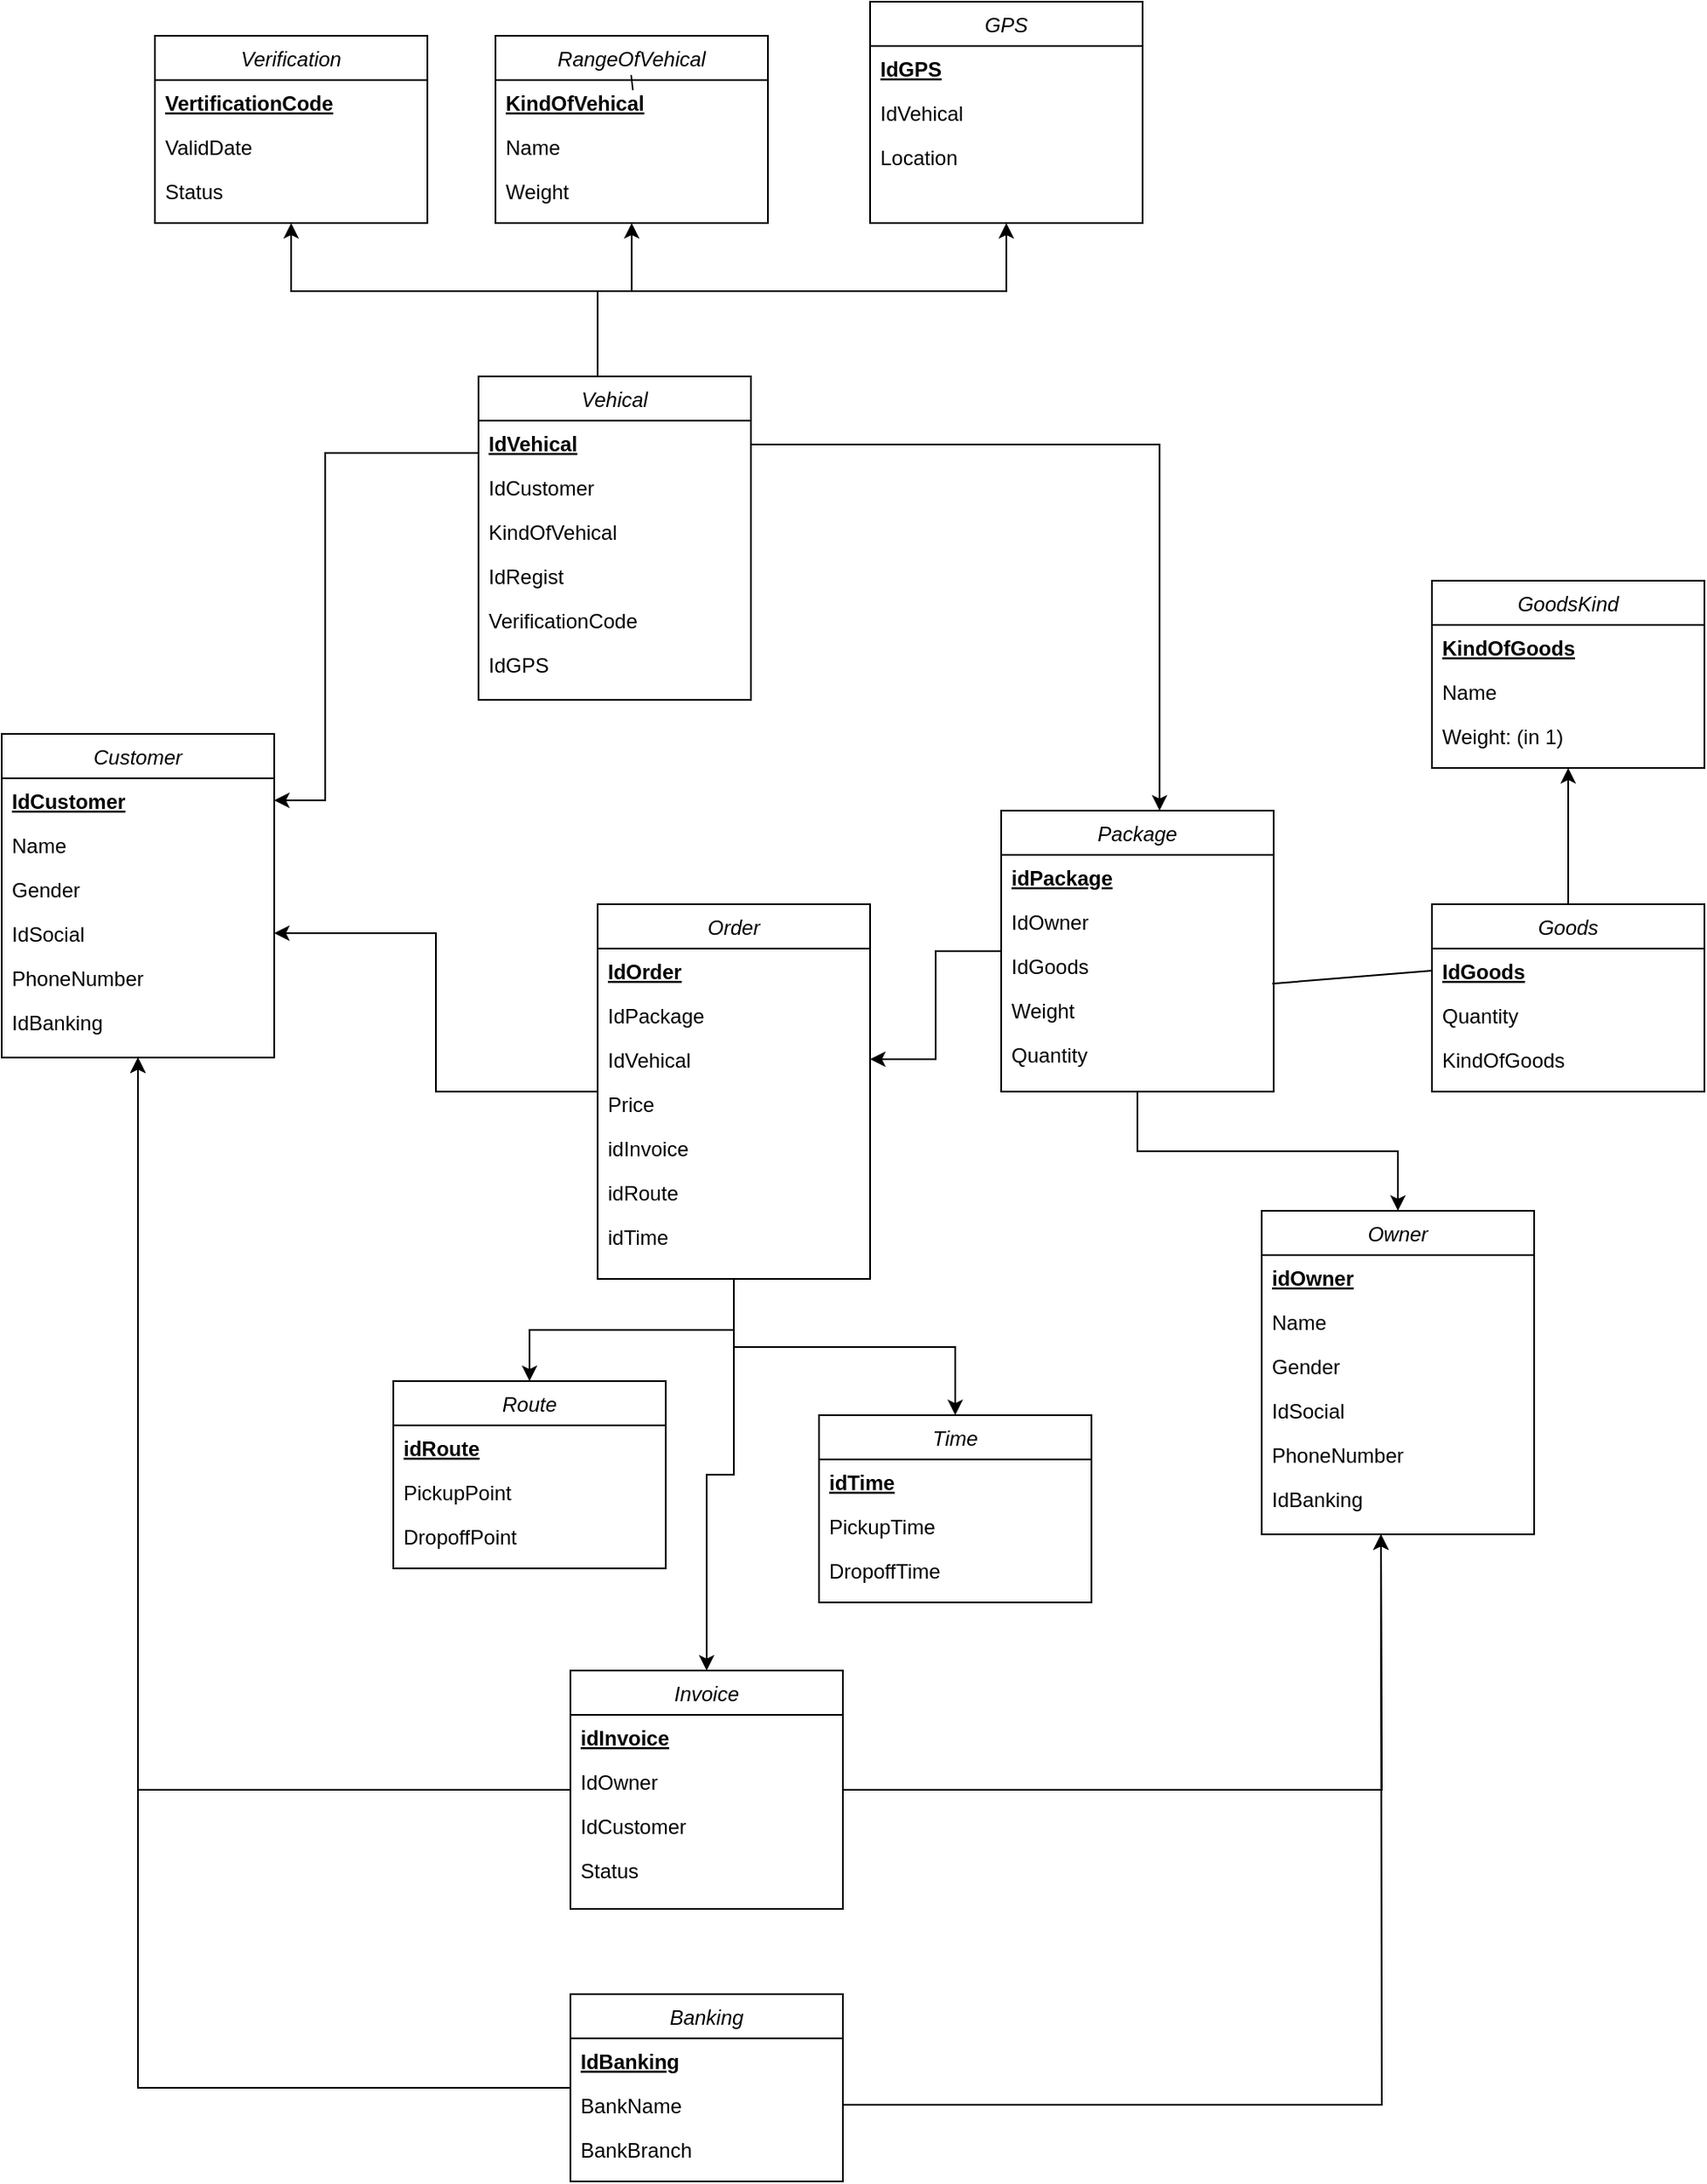 <mxfile version="14.9.5" type="github">
  <diagram id="C5RBs43oDa-KdzZeNtuy" name="Page-1">
    <mxGraphModel dx="977" dy="1788" grid="1" gridSize="10" guides="1" tooltips="1" connect="1" arrows="1" fold="1" page="1" pageScale="1" pageWidth="827" pageHeight="1169" math="0" shadow="0">
      <root>
        <mxCell id="WIyWlLk6GJQsqaUBKTNV-0" />
        <mxCell id="WIyWlLk6GJQsqaUBKTNV-1" parent="WIyWlLk6GJQsqaUBKTNV-0" />
        <mxCell id="zkfFHV4jXpPFQw0GAbJ--0" value="Customer" style="swimlane;fontStyle=2;align=center;verticalAlign=top;childLayout=stackLayout;horizontal=1;startSize=26;horizontalStack=0;resizeParent=1;resizeLast=0;collapsible=1;marginBottom=0;rounded=0;shadow=0;strokeWidth=1;" parent="WIyWlLk6GJQsqaUBKTNV-1" vertex="1">
          <mxGeometry x="80" y="250" width="160" height="190" as="geometry">
            <mxRectangle x="230" y="140" width="160" height="26" as="alternateBounds" />
          </mxGeometry>
        </mxCell>
        <mxCell id="zkfFHV4jXpPFQw0GAbJ--1" value="IdCustomer" style="text;align=left;verticalAlign=top;spacingLeft=4;spacingRight=4;overflow=hidden;rotatable=0;points=[[0,0.5],[1,0.5]];portConstraint=eastwest;fontStyle=5" parent="zkfFHV4jXpPFQw0GAbJ--0" vertex="1">
          <mxGeometry y="26" width="160" height="26" as="geometry" />
        </mxCell>
        <mxCell id="zkfFHV4jXpPFQw0GAbJ--2" value="Name" style="text;align=left;verticalAlign=top;spacingLeft=4;spacingRight=4;overflow=hidden;rotatable=0;points=[[0,0.5],[1,0.5]];portConstraint=eastwest;rounded=0;shadow=0;html=0;" parent="zkfFHV4jXpPFQw0GAbJ--0" vertex="1">
          <mxGeometry y="52" width="160" height="26" as="geometry" />
        </mxCell>
        <mxCell id="zkfFHV4jXpPFQw0GAbJ--3" value="Gender" style="text;align=left;verticalAlign=top;spacingLeft=4;spacingRight=4;overflow=hidden;rotatable=0;points=[[0,0.5],[1,0.5]];portConstraint=eastwest;rounded=0;shadow=0;html=0;" parent="zkfFHV4jXpPFQw0GAbJ--0" vertex="1">
          <mxGeometry y="78" width="160" height="26" as="geometry" />
        </mxCell>
        <mxCell id="LbnOYdS_xRsqvD0Dt-BC-5" value="IdSocial&#xa;" style="text;align=left;verticalAlign=top;spacingLeft=4;spacingRight=4;overflow=hidden;rotatable=0;points=[[0,0.5],[1,0.5]];portConstraint=eastwest;rounded=0;shadow=0;html=0;" parent="zkfFHV4jXpPFQw0GAbJ--0" vertex="1">
          <mxGeometry y="104" width="160" height="26" as="geometry" />
        </mxCell>
        <mxCell id="LbnOYdS_xRsqvD0Dt-BC-7" value="PhoneNumber&#xa;" style="text;align=left;verticalAlign=top;spacingLeft=4;spacingRight=4;overflow=hidden;rotatable=0;points=[[0,0.5],[1,0.5]];portConstraint=eastwest;rounded=0;shadow=0;html=0;" parent="zkfFHV4jXpPFQw0GAbJ--0" vertex="1">
          <mxGeometry y="130" width="160" height="26" as="geometry" />
        </mxCell>
        <mxCell id="LbnOYdS_xRsqvD0Dt-BC-6" value="IdBanking&#xa;" style="text;align=left;verticalAlign=top;spacingLeft=4;spacingRight=4;overflow=hidden;rotatable=0;points=[[0,0.5],[1,0.5]];portConstraint=eastwest;rounded=0;shadow=0;html=0;" parent="zkfFHV4jXpPFQw0GAbJ--0" vertex="1">
          <mxGeometry y="156" width="160" height="26" as="geometry" />
        </mxCell>
        <mxCell id="LbnOYdS_xRsqvD0Dt-BC-23" style="edgeStyle=orthogonalEdgeStyle;rounded=0;orthogonalLoop=1;jettySize=auto;html=1;" parent="WIyWlLk6GJQsqaUBKTNV-1" source="LbnOYdS_xRsqvD0Dt-BC-8" target="zkfFHV4jXpPFQw0GAbJ--0" edge="1">
          <mxGeometry relative="1" as="geometry" />
        </mxCell>
        <mxCell id="LbnOYdS_xRsqvD0Dt-BC-8" value="Banking" style="swimlane;fontStyle=2;align=center;verticalAlign=top;childLayout=stackLayout;horizontal=1;startSize=26;horizontalStack=0;resizeParent=1;resizeLast=0;collapsible=1;marginBottom=0;rounded=0;shadow=0;strokeWidth=1;" parent="WIyWlLk6GJQsqaUBKTNV-1" vertex="1">
          <mxGeometry x="414" y="990" width="160" height="110" as="geometry">
            <mxRectangle x="230" y="140" width="160" height="26" as="alternateBounds" />
          </mxGeometry>
        </mxCell>
        <mxCell id="LbnOYdS_xRsqvD0Dt-BC-9" value="IdBanking&#xa;" style="text;align=left;verticalAlign=top;spacingLeft=4;spacingRight=4;overflow=hidden;rotatable=0;points=[[0,0.5],[1,0.5]];portConstraint=eastwest;fontStyle=5" parent="LbnOYdS_xRsqvD0Dt-BC-8" vertex="1">
          <mxGeometry y="26" width="160" height="26" as="geometry" />
        </mxCell>
        <mxCell id="LbnOYdS_xRsqvD0Dt-BC-10" value="BankName" style="text;align=left;verticalAlign=top;spacingLeft=4;spacingRight=4;overflow=hidden;rotatable=0;points=[[0,0.5],[1,0.5]];portConstraint=eastwest;rounded=0;shadow=0;html=0;" parent="LbnOYdS_xRsqvD0Dt-BC-8" vertex="1">
          <mxGeometry y="52" width="160" height="26" as="geometry" />
        </mxCell>
        <mxCell id="LbnOYdS_xRsqvD0Dt-BC-13" value="BankBranch&#xa;" style="text;align=left;verticalAlign=top;spacingLeft=4;spacingRight=4;overflow=hidden;rotatable=0;points=[[0,0.5],[1,0.5]];portConstraint=eastwest;rounded=0;shadow=0;html=0;" parent="LbnOYdS_xRsqvD0Dt-BC-8" vertex="1">
          <mxGeometry y="78" width="160" height="26" as="geometry" />
        </mxCell>
        <mxCell id="LbnOYdS_xRsqvD0Dt-BC-39" style="edgeStyle=orthogonalEdgeStyle;rounded=0;orthogonalLoop=1;jettySize=auto;html=1;entryX=1;entryY=0.5;entryDx=0;entryDy=0;" parent="WIyWlLk6GJQsqaUBKTNV-1" source="LbnOYdS_xRsqvD0Dt-BC-24" target="zkfFHV4jXpPFQw0GAbJ--1" edge="1">
          <mxGeometry relative="1" as="geometry">
            <Array as="points">
              <mxPoint x="270" y="85" />
              <mxPoint x="270" y="289" />
            </Array>
          </mxGeometry>
        </mxCell>
        <mxCell id="LbnOYdS_xRsqvD0Dt-BC-134" style="edgeStyle=orthogonalEdgeStyle;rounded=0;orthogonalLoop=1;jettySize=auto;html=1;entryX=0.5;entryY=1;entryDx=0;entryDy=0;" parent="WIyWlLk6GJQsqaUBKTNV-1" source="LbnOYdS_xRsqvD0Dt-BC-24" target="LbnOYdS_xRsqvD0Dt-BC-125" edge="1">
          <mxGeometry relative="1" as="geometry">
            <Array as="points">
              <mxPoint x="430" y="-10" />
              <mxPoint x="250" y="-10" />
            </Array>
          </mxGeometry>
        </mxCell>
        <mxCell id="LbnOYdS_xRsqvD0Dt-BC-143" style="edgeStyle=orthogonalEdgeStyle;rounded=0;orthogonalLoop=1;jettySize=auto;html=1;" parent="WIyWlLk6GJQsqaUBKTNV-1" source="LbnOYdS_xRsqvD0Dt-BC-24" target="LbnOYdS_xRsqvD0Dt-BC-59" edge="1">
          <mxGeometry relative="1" as="geometry">
            <Array as="points">
              <mxPoint x="760" y="80" />
            </Array>
          </mxGeometry>
        </mxCell>
        <mxCell id="6U4GuAofEDPx4qNZ0XWs-0" style="edgeStyle=orthogonalEdgeStyle;rounded=0;orthogonalLoop=1;jettySize=auto;html=1;entryX=0.5;entryY=1;entryDx=0;entryDy=0;" edge="1" parent="WIyWlLk6GJQsqaUBKTNV-1" source="LbnOYdS_xRsqvD0Dt-BC-24" target="LbnOYdS_xRsqvD0Dt-BC-31">
          <mxGeometry relative="1" as="geometry">
            <Array as="points">
              <mxPoint x="430" y="-10" />
              <mxPoint x="450" y="-10" />
            </Array>
          </mxGeometry>
        </mxCell>
        <mxCell id="6U4GuAofEDPx4qNZ0XWs-2" style="edgeStyle=orthogonalEdgeStyle;rounded=0;orthogonalLoop=1;jettySize=auto;html=1;entryX=0.5;entryY=1;entryDx=0;entryDy=0;" edge="1" parent="WIyWlLk6GJQsqaUBKTNV-1" source="LbnOYdS_xRsqvD0Dt-BC-24" target="LbnOYdS_xRsqvD0Dt-BC-79">
          <mxGeometry relative="1" as="geometry">
            <Array as="points">
              <mxPoint x="430" y="-10" />
              <mxPoint x="670" y="-10" />
            </Array>
          </mxGeometry>
        </mxCell>
        <mxCell id="LbnOYdS_xRsqvD0Dt-BC-24" value="Vehical&#xa;" style="swimlane;fontStyle=2;align=center;verticalAlign=top;childLayout=stackLayout;horizontal=1;startSize=26;horizontalStack=0;resizeParent=1;resizeLast=0;collapsible=1;marginBottom=0;rounded=0;shadow=0;strokeWidth=1;" parent="WIyWlLk6GJQsqaUBKTNV-1" vertex="1">
          <mxGeometry x="360" y="40" width="160" height="190" as="geometry">
            <mxRectangle x="230" y="140" width="160" height="26" as="alternateBounds" />
          </mxGeometry>
        </mxCell>
        <mxCell id="LbnOYdS_xRsqvD0Dt-BC-25" value="IdVehical&#xa;" style="text;align=left;verticalAlign=top;spacingLeft=4;spacingRight=4;overflow=hidden;rotatable=0;points=[[0,0.5],[1,0.5]];portConstraint=eastwest;fontStyle=5" parent="LbnOYdS_xRsqvD0Dt-BC-24" vertex="1">
          <mxGeometry y="26" width="160" height="26" as="geometry" />
        </mxCell>
        <mxCell id="LbnOYdS_xRsqvD0Dt-BC-26" value="IdCustomer" style="text;align=left;verticalAlign=top;spacingLeft=4;spacingRight=4;overflow=hidden;rotatable=0;points=[[0,0.5],[1,0.5]];portConstraint=eastwest;rounded=0;shadow=0;html=0;" parent="LbnOYdS_xRsqvD0Dt-BC-24" vertex="1">
          <mxGeometry y="52" width="160" height="26" as="geometry" />
        </mxCell>
        <mxCell id="LbnOYdS_xRsqvD0Dt-BC-27" value="KindOfVehical&#xa;&#xa;" style="text;align=left;verticalAlign=top;spacingLeft=4;spacingRight=4;overflow=hidden;rotatable=0;points=[[0,0.5],[1,0.5]];portConstraint=eastwest;rounded=0;shadow=0;html=0;" parent="LbnOYdS_xRsqvD0Dt-BC-24" vertex="1">
          <mxGeometry y="78" width="160" height="26" as="geometry" />
        </mxCell>
        <mxCell id="LbnOYdS_xRsqvD0Dt-BC-75" value="IdRegist" style="text;align=left;verticalAlign=top;spacingLeft=4;spacingRight=4;overflow=hidden;rotatable=0;points=[[0,0.5],[1,0.5]];portConstraint=eastwest;rounded=0;shadow=0;html=0;" parent="LbnOYdS_xRsqvD0Dt-BC-24" vertex="1">
          <mxGeometry y="104" width="160" height="26" as="geometry" />
        </mxCell>
        <mxCell id="LbnOYdS_xRsqvD0Dt-BC-76" value="VerificationCode" style="text;align=left;verticalAlign=top;spacingLeft=4;spacingRight=4;overflow=hidden;rotatable=0;points=[[0,0.5],[1,0.5]];portConstraint=eastwest;rounded=0;shadow=0;html=0;" parent="LbnOYdS_xRsqvD0Dt-BC-24" vertex="1">
          <mxGeometry y="130" width="160" height="26" as="geometry" />
        </mxCell>
        <mxCell id="LbnOYdS_xRsqvD0Dt-BC-86" value="IdGPS" style="text;align=left;verticalAlign=top;spacingLeft=4;spacingRight=4;overflow=hidden;rotatable=0;points=[[0,0.5],[1,0.5]];portConstraint=eastwest;rounded=0;shadow=0;html=0;" parent="LbnOYdS_xRsqvD0Dt-BC-24" vertex="1">
          <mxGeometry y="156" width="160" height="26" as="geometry" />
        </mxCell>
        <mxCell id="LbnOYdS_xRsqvD0Dt-BC-31" value="RangeOfVehical&#xa;\" style="swimlane;fontStyle=2;align=center;verticalAlign=top;childLayout=stackLayout;horizontal=1;startSize=26;horizontalStack=0;resizeParent=1;resizeLast=0;collapsible=1;marginBottom=0;rounded=0;shadow=0;strokeWidth=1;" parent="WIyWlLk6GJQsqaUBKTNV-1" vertex="1">
          <mxGeometry x="370" y="-160" width="160" height="110" as="geometry">
            <mxRectangle x="230" y="140" width="160" height="26" as="alternateBounds" />
          </mxGeometry>
        </mxCell>
        <mxCell id="LbnOYdS_xRsqvD0Dt-BC-32" value="KindOfVehical" style="text;align=left;verticalAlign=top;spacingLeft=4;spacingRight=4;overflow=hidden;rotatable=0;points=[[0,0.5],[1,0.5]];portConstraint=eastwest;fontStyle=5" parent="LbnOYdS_xRsqvD0Dt-BC-31" vertex="1">
          <mxGeometry y="26" width="160" height="26" as="geometry" />
        </mxCell>
        <mxCell id="LbnOYdS_xRsqvD0Dt-BC-33" value="Name" style="text;align=left;verticalAlign=top;spacingLeft=4;spacingRight=4;overflow=hidden;rotatable=0;points=[[0,0.5],[1,0.5]];portConstraint=eastwest;rounded=0;shadow=0;html=0;" parent="LbnOYdS_xRsqvD0Dt-BC-31" vertex="1">
          <mxGeometry y="52" width="160" height="26" as="geometry" />
        </mxCell>
        <mxCell id="LbnOYdS_xRsqvD0Dt-BC-34" value="Weight" style="text;align=left;verticalAlign=top;spacingLeft=4;spacingRight=4;overflow=hidden;rotatable=0;points=[[0,0.5],[1,0.5]];portConstraint=eastwest;rounded=0;shadow=0;html=0;" parent="LbnOYdS_xRsqvD0Dt-BC-31" vertex="1">
          <mxGeometry y="78" width="160" height="26" as="geometry" />
        </mxCell>
        <mxCell id="LbnOYdS_xRsqvD0Dt-BC-58" style="edgeStyle=orthogonalEdgeStyle;rounded=0;orthogonalLoop=1;jettySize=auto;html=1;entryX=0.5;entryY=1;entryDx=0;entryDy=0;" parent="WIyWlLk6GJQsqaUBKTNV-1" source="LbnOYdS_xRsqvD0Dt-BC-42" target="LbnOYdS_xRsqvD0Dt-BC-50" edge="1">
          <mxGeometry relative="1" as="geometry" />
        </mxCell>
        <mxCell id="LbnOYdS_xRsqvD0Dt-BC-42" value="Goods" style="swimlane;fontStyle=2;align=center;verticalAlign=top;childLayout=stackLayout;horizontal=1;startSize=26;horizontalStack=0;resizeParent=1;resizeLast=0;collapsible=1;marginBottom=0;rounded=0;shadow=0;strokeWidth=1;" parent="WIyWlLk6GJQsqaUBKTNV-1" vertex="1">
          <mxGeometry x="920" y="350" width="160" height="110" as="geometry">
            <mxRectangle x="230" y="140" width="160" height="26" as="alternateBounds" />
          </mxGeometry>
        </mxCell>
        <mxCell id="LbnOYdS_xRsqvD0Dt-BC-43" value="IdGoods&#xa;" style="text;align=left;verticalAlign=top;spacingLeft=4;spacingRight=4;overflow=hidden;rotatable=0;points=[[0,0.5],[1,0.5]];portConstraint=eastwest;fontStyle=5" parent="LbnOYdS_xRsqvD0Dt-BC-42" vertex="1">
          <mxGeometry y="26" width="160" height="26" as="geometry" />
        </mxCell>
        <mxCell id="LbnOYdS_xRsqvD0Dt-BC-44" value="Quantity" style="text;align=left;verticalAlign=top;spacingLeft=4;spacingRight=4;overflow=hidden;rotatable=0;points=[[0,0.5],[1,0.5]];portConstraint=eastwest;rounded=0;shadow=0;html=0;" parent="LbnOYdS_xRsqvD0Dt-BC-42" vertex="1">
          <mxGeometry y="52" width="160" height="26" as="geometry" />
        </mxCell>
        <mxCell id="LbnOYdS_xRsqvD0Dt-BC-45" value="KindOfGoods&#xa;" style="text;align=left;verticalAlign=top;spacingLeft=4;spacingRight=4;overflow=hidden;rotatable=0;points=[[0,0.5],[1,0.5]];portConstraint=eastwest;rounded=0;shadow=0;html=0;" parent="LbnOYdS_xRsqvD0Dt-BC-42" vertex="1">
          <mxGeometry y="78" width="160" height="26" as="geometry" />
        </mxCell>
        <mxCell id="LbnOYdS_xRsqvD0Dt-BC-50" value="GoodsKind" style="swimlane;fontStyle=2;align=center;verticalAlign=top;childLayout=stackLayout;horizontal=1;startSize=26;horizontalStack=0;resizeParent=1;resizeLast=0;collapsible=1;marginBottom=0;rounded=0;shadow=0;strokeWidth=1;" parent="WIyWlLk6GJQsqaUBKTNV-1" vertex="1">
          <mxGeometry x="920" y="160" width="160" height="110" as="geometry">
            <mxRectangle x="230" y="140" width="160" height="26" as="alternateBounds" />
          </mxGeometry>
        </mxCell>
        <mxCell id="LbnOYdS_xRsqvD0Dt-BC-51" value="KindOfGoods" style="text;align=left;verticalAlign=top;spacingLeft=4;spacingRight=4;overflow=hidden;rotatable=0;points=[[0,0.5],[1,0.5]];portConstraint=eastwest;fontStyle=5" parent="LbnOYdS_xRsqvD0Dt-BC-50" vertex="1">
          <mxGeometry y="26" width="160" height="26" as="geometry" />
        </mxCell>
        <mxCell id="LbnOYdS_xRsqvD0Dt-BC-52" value="Name" style="text;align=left;verticalAlign=top;spacingLeft=4;spacingRight=4;overflow=hidden;rotatable=0;points=[[0,0.5],[1,0.5]];portConstraint=eastwest;rounded=0;shadow=0;html=0;" parent="LbnOYdS_xRsqvD0Dt-BC-50" vertex="1">
          <mxGeometry y="52" width="160" height="26" as="geometry" />
        </mxCell>
        <mxCell id="LbnOYdS_xRsqvD0Dt-BC-53" value="Weight: (in 1)" style="text;align=left;verticalAlign=top;spacingLeft=4;spacingRight=4;overflow=hidden;rotatable=0;points=[[0,0.5],[1,0.5]];portConstraint=eastwest;rounded=0;shadow=0;html=0;" parent="LbnOYdS_xRsqvD0Dt-BC-50" vertex="1">
          <mxGeometry y="78" width="160" height="26" as="geometry" />
        </mxCell>
        <mxCell id="LbnOYdS_xRsqvD0Dt-BC-89" style="edgeStyle=orthogonalEdgeStyle;rounded=0;orthogonalLoop=1;jettySize=auto;html=1;entryX=1;entryY=0.5;entryDx=0;entryDy=0;" parent="WIyWlLk6GJQsqaUBKTNV-1" source="LbnOYdS_xRsqvD0Dt-BC-59" target="LbnOYdS_xRsqvD0Dt-BC-70" edge="1">
          <mxGeometry relative="1" as="geometry" />
        </mxCell>
        <mxCell id="LbnOYdS_xRsqvD0Dt-BC-144" style="edgeStyle=orthogonalEdgeStyle;rounded=0;orthogonalLoop=1;jettySize=auto;html=1;entryX=0.5;entryY=0;entryDx=0;entryDy=0;" parent="WIyWlLk6GJQsqaUBKTNV-1" source="LbnOYdS_xRsqvD0Dt-BC-59" target="LbnOYdS_xRsqvD0Dt-BC-112" edge="1">
          <mxGeometry relative="1" as="geometry" />
        </mxCell>
        <mxCell id="LbnOYdS_xRsqvD0Dt-BC-59" value="Package&#xa;" style="swimlane;fontStyle=2;align=center;verticalAlign=top;childLayout=stackLayout;horizontal=1;startSize=26;horizontalStack=0;resizeParent=1;resizeLast=0;collapsible=1;marginBottom=0;rounded=0;shadow=0;strokeWidth=1;" parent="WIyWlLk6GJQsqaUBKTNV-1" vertex="1">
          <mxGeometry x="667" y="295" width="160" height="165" as="geometry">
            <mxRectangle x="230" y="140" width="160" height="26" as="alternateBounds" />
          </mxGeometry>
        </mxCell>
        <mxCell id="LbnOYdS_xRsqvD0Dt-BC-60" value="idPackage" style="text;align=left;verticalAlign=top;spacingLeft=4;spacingRight=4;overflow=hidden;rotatable=0;points=[[0,0.5],[1,0.5]];portConstraint=eastwest;fontStyle=5" parent="LbnOYdS_xRsqvD0Dt-BC-59" vertex="1">
          <mxGeometry y="26" width="160" height="26" as="geometry" />
        </mxCell>
        <mxCell id="LbnOYdS_xRsqvD0Dt-BC-61" value="IdOwner" style="text;align=left;verticalAlign=top;spacingLeft=4;spacingRight=4;overflow=hidden;rotatable=0;points=[[0,0.5],[1,0.5]];portConstraint=eastwest;rounded=0;shadow=0;html=0;" parent="LbnOYdS_xRsqvD0Dt-BC-59" vertex="1">
          <mxGeometry y="52" width="160" height="26" as="geometry" />
        </mxCell>
        <mxCell id="LbnOYdS_xRsqvD0Dt-BC-62" value="IdGoods" style="text;align=left;verticalAlign=top;spacingLeft=4;spacingRight=4;overflow=hidden;rotatable=0;points=[[0,0.5],[1,0.5]];portConstraint=eastwest;rounded=0;shadow=0;html=0;" parent="LbnOYdS_xRsqvD0Dt-BC-59" vertex="1">
          <mxGeometry y="78" width="160" height="26" as="geometry" />
        </mxCell>
        <mxCell id="LbnOYdS_xRsqvD0Dt-BC-64" value="Weight" style="text;align=left;verticalAlign=top;spacingLeft=4;spacingRight=4;overflow=hidden;rotatable=0;points=[[0,0.5],[1,0.5]];portConstraint=eastwest;rounded=0;shadow=0;html=0;" parent="LbnOYdS_xRsqvD0Dt-BC-59" vertex="1">
          <mxGeometry y="104" width="160" height="26" as="geometry" />
        </mxCell>
        <mxCell id="LbnOYdS_xRsqvD0Dt-BC-65" value="Quantity" style="text;align=left;verticalAlign=top;spacingLeft=4;spacingRight=4;overflow=hidden;rotatable=0;points=[[0,0.5],[1,0.5]];portConstraint=eastwest;rounded=0;shadow=0;html=0;" parent="LbnOYdS_xRsqvD0Dt-BC-59" vertex="1">
          <mxGeometry y="130" width="160" height="26" as="geometry" />
        </mxCell>
        <mxCell id="LbnOYdS_xRsqvD0Dt-BC-66" value="" style="endArrow=none;html=1;exitX=0;exitY=0.5;exitDx=0;exitDy=0;entryX=0.995;entryY=-0.092;entryDx=0;entryDy=0;entryPerimeter=0;" parent="WIyWlLk6GJQsqaUBKTNV-1" source="LbnOYdS_xRsqvD0Dt-BC-43" target="LbnOYdS_xRsqvD0Dt-BC-64" edge="1">
          <mxGeometry width="50" height="50" relative="1" as="geometry">
            <mxPoint x="660" y="360" as="sourcePoint" />
            <mxPoint x="710" y="310" as="targetPoint" />
          </mxGeometry>
        </mxCell>
        <mxCell id="LbnOYdS_xRsqvD0Dt-BC-103" style="edgeStyle=orthogonalEdgeStyle;rounded=0;orthogonalLoop=1;jettySize=auto;html=1;" parent="WIyWlLk6GJQsqaUBKTNV-1" source="LbnOYdS_xRsqvD0Dt-BC-67" target="LbnOYdS_xRsqvD0Dt-BC-91" edge="1">
          <mxGeometry relative="1" as="geometry" />
        </mxCell>
        <mxCell id="LbnOYdS_xRsqvD0Dt-BC-104" style="edgeStyle=orthogonalEdgeStyle;rounded=0;orthogonalLoop=1;jettySize=auto;html=1;entryX=0.5;entryY=0;entryDx=0;entryDy=0;" parent="WIyWlLk6GJQsqaUBKTNV-1" source="LbnOYdS_xRsqvD0Dt-BC-67" target="LbnOYdS_xRsqvD0Dt-BC-97" edge="1">
          <mxGeometry relative="1" as="geometry" />
        </mxCell>
        <mxCell id="LbnOYdS_xRsqvD0Dt-BC-111" style="edgeStyle=orthogonalEdgeStyle;rounded=0;orthogonalLoop=1;jettySize=auto;html=1;" parent="WIyWlLk6GJQsqaUBKTNV-1" source="LbnOYdS_xRsqvD0Dt-BC-67" target="LbnOYdS_xRsqvD0Dt-BC-105" edge="1">
          <mxGeometry relative="1" as="geometry" />
        </mxCell>
        <mxCell id="LbnOYdS_xRsqvD0Dt-BC-138" style="edgeStyle=orthogonalEdgeStyle;rounded=0;orthogonalLoop=1;jettySize=auto;html=1;entryX=1;entryY=0.5;entryDx=0;entryDy=0;" parent="WIyWlLk6GJQsqaUBKTNV-1" source="LbnOYdS_xRsqvD0Dt-BC-67" target="LbnOYdS_xRsqvD0Dt-BC-5" edge="1">
          <mxGeometry relative="1" as="geometry" />
        </mxCell>
        <mxCell id="LbnOYdS_xRsqvD0Dt-BC-67" value="Order" style="swimlane;fontStyle=2;align=center;verticalAlign=top;childLayout=stackLayout;horizontal=1;startSize=26;horizontalStack=0;resizeParent=1;resizeLast=0;collapsible=1;marginBottom=0;rounded=0;shadow=0;strokeWidth=1;" parent="WIyWlLk6GJQsqaUBKTNV-1" vertex="1">
          <mxGeometry x="430" y="350" width="160" height="220" as="geometry">
            <mxRectangle x="230" y="140" width="160" height="26" as="alternateBounds" />
          </mxGeometry>
        </mxCell>
        <mxCell id="LbnOYdS_xRsqvD0Dt-BC-68" value="IdOrder" style="text;align=left;verticalAlign=top;spacingLeft=4;spacingRight=4;overflow=hidden;rotatable=0;points=[[0,0.5],[1,0.5]];portConstraint=eastwest;fontStyle=5" parent="LbnOYdS_xRsqvD0Dt-BC-67" vertex="1">
          <mxGeometry y="26" width="160" height="26" as="geometry" />
        </mxCell>
        <mxCell id="LbnOYdS_xRsqvD0Dt-BC-69" value="IdPackage" style="text;align=left;verticalAlign=top;spacingLeft=4;spacingRight=4;overflow=hidden;rotatable=0;points=[[0,0.5],[1,0.5]];portConstraint=eastwest;rounded=0;shadow=0;html=0;" parent="LbnOYdS_xRsqvD0Dt-BC-67" vertex="1">
          <mxGeometry y="52" width="160" height="26" as="geometry" />
        </mxCell>
        <mxCell id="LbnOYdS_xRsqvD0Dt-BC-70" value="IdVehical" style="text;align=left;verticalAlign=top;spacingLeft=4;spacingRight=4;overflow=hidden;rotatable=0;points=[[0,0.5],[1,0.5]];portConstraint=eastwest;rounded=0;shadow=0;html=0;" parent="LbnOYdS_xRsqvD0Dt-BC-67" vertex="1">
          <mxGeometry y="78" width="160" height="26" as="geometry" />
        </mxCell>
        <mxCell id="LbnOYdS_xRsqvD0Dt-BC-71" value="Price" style="text;align=left;verticalAlign=top;spacingLeft=4;spacingRight=4;overflow=hidden;rotatable=0;points=[[0,0.5],[1,0.5]];portConstraint=eastwest;rounded=0;shadow=0;html=0;" parent="LbnOYdS_xRsqvD0Dt-BC-67" vertex="1">
          <mxGeometry y="104" width="160" height="26" as="geometry" />
        </mxCell>
        <mxCell id="LbnOYdS_xRsqvD0Dt-BC-72" value="idInvoice" style="text;align=left;verticalAlign=top;spacingLeft=4;spacingRight=4;overflow=hidden;rotatable=0;points=[[0,0.5],[1,0.5]];portConstraint=eastwest;rounded=0;shadow=0;html=0;" parent="LbnOYdS_xRsqvD0Dt-BC-67" vertex="1">
          <mxGeometry y="130" width="160" height="26" as="geometry" />
        </mxCell>
        <mxCell id="LbnOYdS_xRsqvD0Dt-BC-73" value="idRoute" style="text;align=left;verticalAlign=top;spacingLeft=4;spacingRight=4;overflow=hidden;rotatable=0;points=[[0,0.5],[1,0.5]];portConstraint=eastwest;rounded=0;shadow=0;html=0;" parent="LbnOYdS_xRsqvD0Dt-BC-67" vertex="1">
          <mxGeometry y="156" width="160" height="26" as="geometry" />
        </mxCell>
        <mxCell id="LbnOYdS_xRsqvD0Dt-BC-90" value="idTime" style="text;align=left;verticalAlign=top;spacingLeft=4;spacingRight=4;overflow=hidden;rotatable=0;points=[[0,0.5],[1,0.5]];portConstraint=eastwest;rounded=0;shadow=0;html=0;" parent="LbnOYdS_xRsqvD0Dt-BC-67" vertex="1">
          <mxGeometry y="182" width="160" height="26" as="geometry" />
        </mxCell>
        <mxCell id="LbnOYdS_xRsqvD0Dt-BC-79" value="GPS" style="swimlane;fontStyle=2;align=center;verticalAlign=top;childLayout=stackLayout;horizontal=1;startSize=26;horizontalStack=0;resizeParent=1;resizeLast=0;collapsible=1;marginBottom=0;rounded=0;shadow=0;strokeWidth=1;" parent="WIyWlLk6GJQsqaUBKTNV-1" vertex="1">
          <mxGeometry x="590" y="-180" width="160" height="130" as="geometry">
            <mxRectangle x="230" y="140" width="160" height="26" as="alternateBounds" />
          </mxGeometry>
        </mxCell>
        <mxCell id="LbnOYdS_xRsqvD0Dt-BC-80" value="IdGPS" style="text;align=left;verticalAlign=top;spacingLeft=4;spacingRight=4;overflow=hidden;rotatable=0;points=[[0,0.5],[1,0.5]];portConstraint=eastwest;fontStyle=5" parent="LbnOYdS_xRsqvD0Dt-BC-79" vertex="1">
          <mxGeometry y="26" width="160" height="26" as="geometry" />
        </mxCell>
        <mxCell id="LbnOYdS_xRsqvD0Dt-BC-81" value="IdVehical" style="text;align=left;verticalAlign=top;spacingLeft=4;spacingRight=4;overflow=hidden;rotatable=0;points=[[0,0.5],[1,0.5]];portConstraint=eastwest;rounded=0;shadow=0;html=0;" parent="LbnOYdS_xRsqvD0Dt-BC-79" vertex="1">
          <mxGeometry y="52" width="160" height="26" as="geometry" />
        </mxCell>
        <mxCell id="LbnOYdS_xRsqvD0Dt-BC-82" value="Location&#xa;" style="text;align=left;verticalAlign=top;spacingLeft=4;spacingRight=4;overflow=hidden;rotatable=0;points=[[0,0.5],[1,0.5]];portConstraint=eastwest;rounded=0;shadow=0;html=0;" parent="LbnOYdS_xRsqvD0Dt-BC-79" vertex="1">
          <mxGeometry y="78" width="160" height="26" as="geometry" />
        </mxCell>
        <mxCell id="LbnOYdS_xRsqvD0Dt-BC-91" value="Route" style="swimlane;fontStyle=2;align=center;verticalAlign=top;childLayout=stackLayout;horizontal=1;startSize=26;horizontalStack=0;resizeParent=1;resizeLast=0;collapsible=1;marginBottom=0;rounded=0;shadow=0;strokeWidth=1;" parent="WIyWlLk6GJQsqaUBKTNV-1" vertex="1">
          <mxGeometry x="310" y="630" width="160" height="110" as="geometry">
            <mxRectangle x="230" y="140" width="160" height="26" as="alternateBounds" />
          </mxGeometry>
        </mxCell>
        <mxCell id="LbnOYdS_xRsqvD0Dt-BC-92" value="idRoute" style="text;align=left;verticalAlign=top;spacingLeft=4;spacingRight=4;overflow=hidden;rotatable=0;points=[[0,0.5],[1,0.5]];portConstraint=eastwest;fontStyle=5" parent="LbnOYdS_xRsqvD0Dt-BC-91" vertex="1">
          <mxGeometry y="26" width="160" height="26" as="geometry" />
        </mxCell>
        <mxCell id="LbnOYdS_xRsqvD0Dt-BC-93" value="PickupPoint" style="text;align=left;verticalAlign=top;spacingLeft=4;spacingRight=4;overflow=hidden;rotatable=0;points=[[0,0.5],[1,0.5]];portConstraint=eastwest;rounded=0;shadow=0;html=0;" parent="LbnOYdS_xRsqvD0Dt-BC-91" vertex="1">
          <mxGeometry y="52" width="160" height="26" as="geometry" />
        </mxCell>
        <mxCell id="LbnOYdS_xRsqvD0Dt-BC-94" value="DropoffPoint&#xa;" style="text;align=left;verticalAlign=top;spacingLeft=4;spacingRight=4;overflow=hidden;rotatable=0;points=[[0,0.5],[1,0.5]];portConstraint=eastwest;rounded=0;shadow=0;html=0;" parent="LbnOYdS_xRsqvD0Dt-BC-91" vertex="1">
          <mxGeometry y="78" width="160" height="26" as="geometry" />
        </mxCell>
        <mxCell id="LbnOYdS_xRsqvD0Dt-BC-97" value="Time" style="swimlane;fontStyle=2;align=center;verticalAlign=top;childLayout=stackLayout;horizontal=1;startSize=26;horizontalStack=0;resizeParent=1;resizeLast=0;collapsible=1;marginBottom=0;rounded=0;shadow=0;strokeWidth=1;" parent="WIyWlLk6GJQsqaUBKTNV-1" vertex="1">
          <mxGeometry x="560" y="650" width="160" height="110" as="geometry">
            <mxRectangle x="230" y="140" width="160" height="26" as="alternateBounds" />
          </mxGeometry>
        </mxCell>
        <mxCell id="LbnOYdS_xRsqvD0Dt-BC-98" value="idTime&#xa;" style="text;align=left;verticalAlign=top;spacingLeft=4;spacingRight=4;overflow=hidden;rotatable=0;points=[[0,0.5],[1,0.5]];portConstraint=eastwest;fontStyle=5" parent="LbnOYdS_xRsqvD0Dt-BC-97" vertex="1">
          <mxGeometry y="26" width="160" height="26" as="geometry" />
        </mxCell>
        <mxCell id="LbnOYdS_xRsqvD0Dt-BC-99" value="PickupTime" style="text;align=left;verticalAlign=top;spacingLeft=4;spacingRight=4;overflow=hidden;rotatable=0;points=[[0,0.5],[1,0.5]];portConstraint=eastwest;rounded=0;shadow=0;html=0;" parent="LbnOYdS_xRsqvD0Dt-BC-97" vertex="1">
          <mxGeometry y="52" width="160" height="26" as="geometry" />
        </mxCell>
        <mxCell id="LbnOYdS_xRsqvD0Dt-BC-100" value="DropoffTime" style="text;align=left;verticalAlign=top;spacingLeft=4;spacingRight=4;overflow=hidden;rotatable=0;points=[[0,0.5],[1,0.5]];portConstraint=eastwest;rounded=0;shadow=0;html=0;" parent="LbnOYdS_xRsqvD0Dt-BC-97" vertex="1">
          <mxGeometry y="78" width="160" height="26" as="geometry" />
        </mxCell>
        <mxCell id="LbnOYdS_xRsqvD0Dt-BC-122" style="edgeStyle=orthogonalEdgeStyle;rounded=0;orthogonalLoop=1;jettySize=auto;html=1;" parent="WIyWlLk6GJQsqaUBKTNV-1" source="LbnOYdS_xRsqvD0Dt-BC-105" edge="1">
          <mxGeometry relative="1" as="geometry">
            <mxPoint x="890" y="720" as="targetPoint" />
          </mxGeometry>
        </mxCell>
        <mxCell id="LbnOYdS_xRsqvD0Dt-BC-123" style="edgeStyle=orthogonalEdgeStyle;rounded=0;orthogonalLoop=1;jettySize=auto;html=1;entryX=0.5;entryY=1;entryDx=0;entryDy=0;" parent="WIyWlLk6GJQsqaUBKTNV-1" source="LbnOYdS_xRsqvD0Dt-BC-105" target="zkfFHV4jXpPFQw0GAbJ--0" edge="1">
          <mxGeometry relative="1" as="geometry" />
        </mxCell>
        <mxCell id="LbnOYdS_xRsqvD0Dt-BC-105" value="Invoice" style="swimlane;fontStyle=2;align=center;verticalAlign=top;childLayout=stackLayout;horizontal=1;startSize=26;horizontalStack=0;resizeParent=1;resizeLast=0;collapsible=1;marginBottom=0;rounded=0;shadow=0;strokeWidth=1;" parent="WIyWlLk6GJQsqaUBKTNV-1" vertex="1">
          <mxGeometry x="414" y="800" width="160" height="140" as="geometry">
            <mxRectangle x="230" y="140" width="160" height="26" as="alternateBounds" />
          </mxGeometry>
        </mxCell>
        <mxCell id="LbnOYdS_xRsqvD0Dt-BC-106" value="idInvoice&#xa;" style="text;align=left;verticalAlign=top;spacingLeft=4;spacingRight=4;overflow=hidden;rotatable=0;points=[[0,0.5],[1,0.5]];portConstraint=eastwest;fontStyle=5" parent="LbnOYdS_xRsqvD0Dt-BC-105" vertex="1">
          <mxGeometry y="26" width="160" height="26" as="geometry" />
        </mxCell>
        <mxCell id="LbnOYdS_xRsqvD0Dt-BC-107" value="IdOwner" style="text;align=left;verticalAlign=top;spacingLeft=4;spacingRight=4;overflow=hidden;rotatable=0;points=[[0,0.5],[1,0.5]];portConstraint=eastwest;rounded=0;shadow=0;html=0;" parent="LbnOYdS_xRsqvD0Dt-BC-105" vertex="1">
          <mxGeometry y="52" width="160" height="26" as="geometry" />
        </mxCell>
        <mxCell id="LbnOYdS_xRsqvD0Dt-BC-108" value="IdCustomer" style="text;align=left;verticalAlign=top;spacingLeft=4;spacingRight=4;overflow=hidden;rotatable=0;points=[[0,0.5],[1,0.5]];portConstraint=eastwest;rounded=0;shadow=0;html=0;" parent="LbnOYdS_xRsqvD0Dt-BC-105" vertex="1">
          <mxGeometry y="78" width="160" height="26" as="geometry" />
        </mxCell>
        <mxCell id="LbnOYdS_xRsqvD0Dt-BC-109" value="Status" style="text;align=left;verticalAlign=top;spacingLeft=4;spacingRight=4;overflow=hidden;rotatable=0;points=[[0,0.5],[1,0.5]];portConstraint=eastwest;rounded=0;shadow=0;html=0;" parent="LbnOYdS_xRsqvD0Dt-BC-105" vertex="1">
          <mxGeometry y="104" width="160" height="26" as="geometry" />
        </mxCell>
        <mxCell id="LbnOYdS_xRsqvD0Dt-BC-112" value="Owner" style="swimlane;fontStyle=2;align=center;verticalAlign=top;childLayout=stackLayout;horizontal=1;startSize=26;horizontalStack=0;resizeParent=1;resizeLast=0;collapsible=1;marginBottom=0;rounded=0;shadow=0;strokeWidth=1;" parent="WIyWlLk6GJQsqaUBKTNV-1" vertex="1">
          <mxGeometry x="820" y="530" width="160" height="190" as="geometry">
            <mxRectangle x="230" y="140" width="160" height="26" as="alternateBounds" />
          </mxGeometry>
        </mxCell>
        <mxCell id="LbnOYdS_xRsqvD0Dt-BC-113" value="idOwner" style="text;align=left;verticalAlign=top;spacingLeft=4;spacingRight=4;overflow=hidden;rotatable=0;points=[[0,0.5],[1,0.5]];portConstraint=eastwest;fontStyle=5" parent="LbnOYdS_xRsqvD0Dt-BC-112" vertex="1">
          <mxGeometry y="26" width="160" height="26" as="geometry" />
        </mxCell>
        <mxCell id="LbnOYdS_xRsqvD0Dt-BC-114" value="Name" style="text;align=left;verticalAlign=top;spacingLeft=4;spacingRight=4;overflow=hidden;rotatable=0;points=[[0,0.5],[1,0.5]];portConstraint=eastwest;rounded=0;shadow=0;html=0;" parent="LbnOYdS_xRsqvD0Dt-BC-112" vertex="1">
          <mxGeometry y="52" width="160" height="26" as="geometry" />
        </mxCell>
        <mxCell id="LbnOYdS_xRsqvD0Dt-BC-115" value="Gender" style="text;align=left;verticalAlign=top;spacingLeft=4;spacingRight=4;overflow=hidden;rotatable=0;points=[[0,0.5],[1,0.5]];portConstraint=eastwest;rounded=0;shadow=0;html=0;" parent="LbnOYdS_xRsqvD0Dt-BC-112" vertex="1">
          <mxGeometry y="78" width="160" height="26" as="geometry" />
        </mxCell>
        <mxCell id="LbnOYdS_xRsqvD0Dt-BC-116" value="IdSocial" style="text;align=left;verticalAlign=top;spacingLeft=4;spacingRight=4;overflow=hidden;rotatable=0;points=[[0,0.5],[1,0.5]];portConstraint=eastwest;rounded=0;shadow=0;html=0;" parent="LbnOYdS_xRsqvD0Dt-BC-112" vertex="1">
          <mxGeometry y="104" width="160" height="26" as="geometry" />
        </mxCell>
        <mxCell id="LbnOYdS_xRsqvD0Dt-BC-117" value="PhoneNumber" style="text;align=left;verticalAlign=top;spacingLeft=4;spacingRight=4;overflow=hidden;rotatable=0;points=[[0,0.5],[1,0.5]];portConstraint=eastwest;rounded=0;shadow=0;html=0;" parent="LbnOYdS_xRsqvD0Dt-BC-112" vertex="1">
          <mxGeometry y="130" width="160" height="26" as="geometry" />
        </mxCell>
        <mxCell id="LbnOYdS_xRsqvD0Dt-BC-118" value="IdBanking" style="text;align=left;verticalAlign=top;spacingLeft=4;spacingRight=4;overflow=hidden;rotatable=0;points=[[0,0.5],[1,0.5]];portConstraint=eastwest;rounded=0;shadow=0;html=0;" parent="LbnOYdS_xRsqvD0Dt-BC-112" vertex="1">
          <mxGeometry y="156" width="160" height="26" as="geometry" />
        </mxCell>
        <mxCell id="LbnOYdS_xRsqvD0Dt-BC-125" value="Verification" style="swimlane;fontStyle=2;align=center;verticalAlign=top;childLayout=stackLayout;horizontal=1;startSize=26;horizontalStack=0;resizeParent=1;resizeLast=0;collapsible=1;marginBottom=0;rounded=0;shadow=0;strokeWidth=1;" parent="WIyWlLk6GJQsqaUBKTNV-1" vertex="1">
          <mxGeometry x="170" y="-160" width="160" height="110" as="geometry">
            <mxRectangle x="230" y="140" width="160" height="26" as="alternateBounds" />
          </mxGeometry>
        </mxCell>
        <mxCell id="LbnOYdS_xRsqvD0Dt-BC-126" value="VertificationCode" style="text;align=left;verticalAlign=top;spacingLeft=4;spacingRight=4;overflow=hidden;rotatable=0;points=[[0,0.5],[1,0.5]];portConstraint=eastwest;fontStyle=5" parent="LbnOYdS_xRsqvD0Dt-BC-125" vertex="1">
          <mxGeometry y="26" width="160" height="26" as="geometry" />
        </mxCell>
        <mxCell id="LbnOYdS_xRsqvD0Dt-BC-127" value="ValidDate" style="text;align=left;verticalAlign=top;spacingLeft=4;spacingRight=4;overflow=hidden;rotatable=0;points=[[0,0.5],[1,0.5]];portConstraint=eastwest;rounded=0;shadow=0;html=0;" parent="LbnOYdS_xRsqvD0Dt-BC-125" vertex="1">
          <mxGeometry y="52" width="160" height="26" as="geometry" />
        </mxCell>
        <mxCell id="LbnOYdS_xRsqvD0Dt-BC-128" value="Status" style="text;align=left;verticalAlign=top;spacingLeft=4;spacingRight=4;overflow=hidden;rotatable=0;points=[[0,0.5],[1,0.5]];portConstraint=eastwest;rounded=0;shadow=0;html=0;" parent="LbnOYdS_xRsqvD0Dt-BC-125" vertex="1">
          <mxGeometry y="78" width="160" height="26" as="geometry" />
        </mxCell>
        <mxCell id="LbnOYdS_xRsqvD0Dt-BC-136" style="edgeStyle=orthogonalEdgeStyle;rounded=0;orthogonalLoop=1;jettySize=auto;html=1;" parent="WIyWlLk6GJQsqaUBKTNV-1" source="LbnOYdS_xRsqvD0Dt-BC-10" edge="1">
          <mxGeometry relative="1" as="geometry">
            <mxPoint x="890" y="720" as="targetPoint" />
          </mxGeometry>
        </mxCell>
      </root>
    </mxGraphModel>
  </diagram>
</mxfile>
